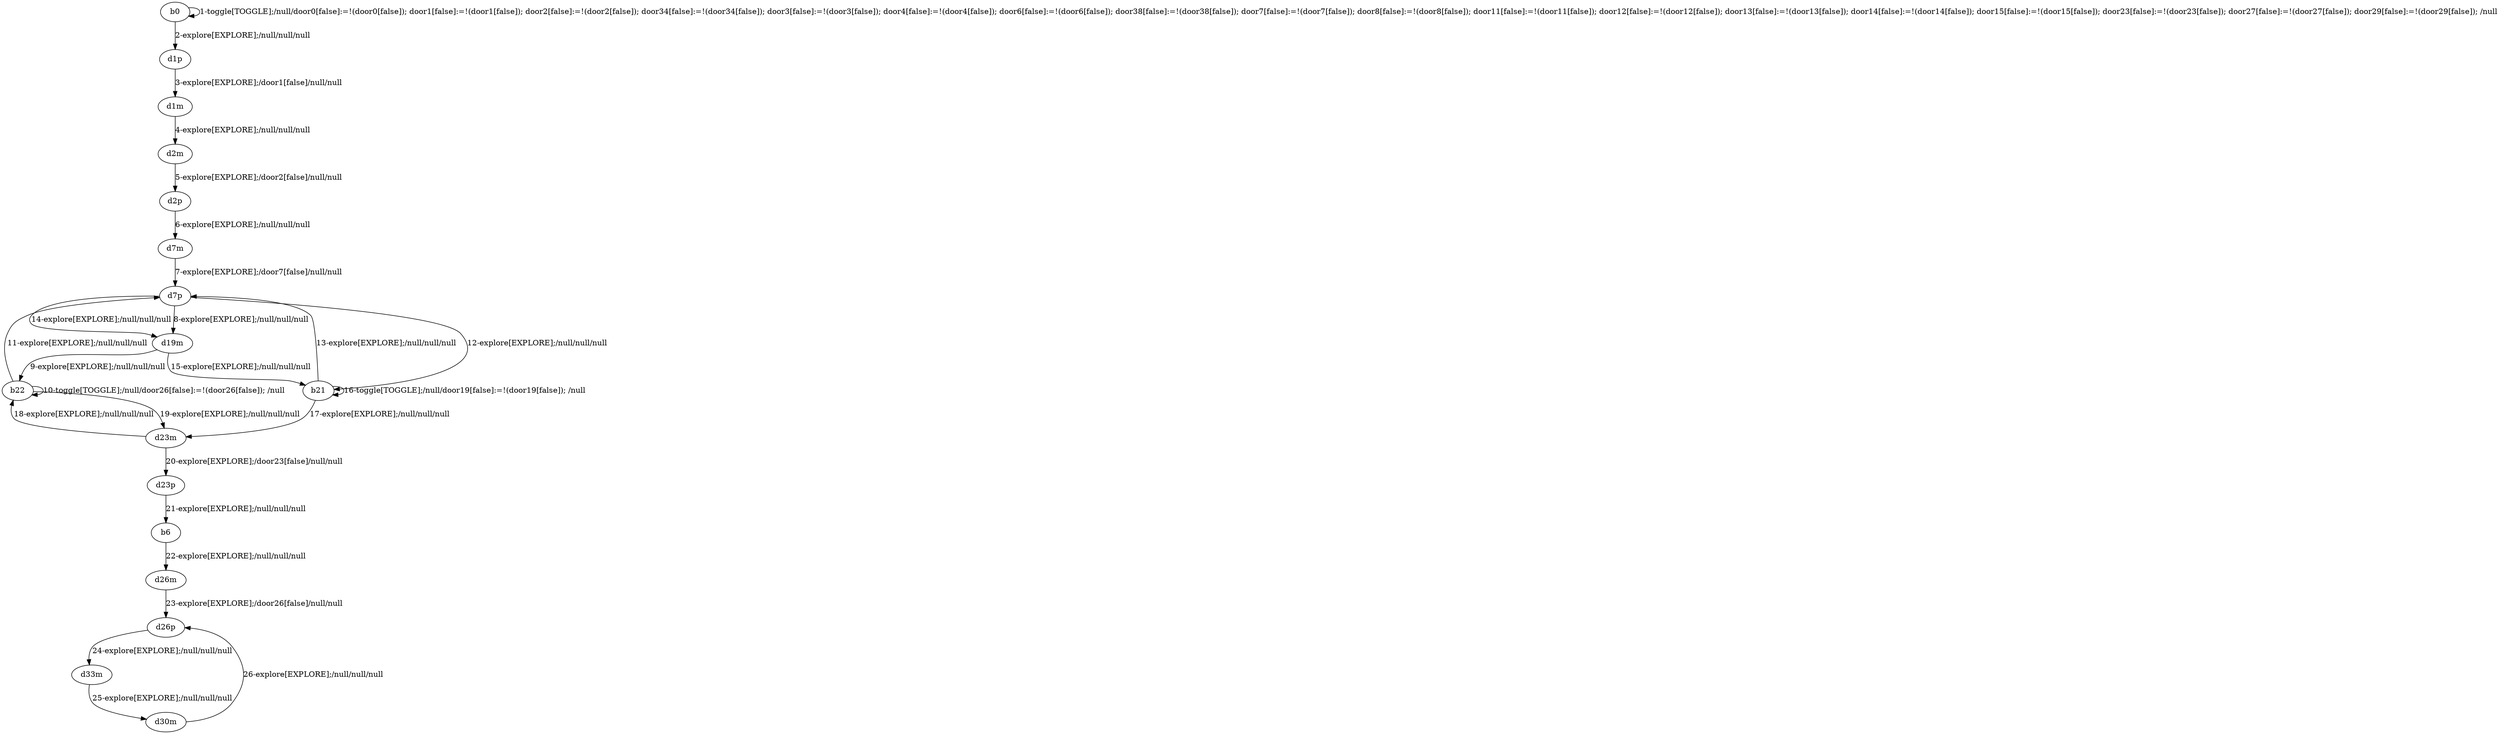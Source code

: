 # Total number of goals covered by this test: 1
# d30m --> d26p

digraph g {
"b0" -> "b0" [label = "1-toggle[TOGGLE];/null/door0[false]:=!(door0[false]); door1[false]:=!(door1[false]); door2[false]:=!(door2[false]); door34[false]:=!(door34[false]); door3[false]:=!(door3[false]); door4[false]:=!(door4[false]); door6[false]:=!(door6[false]); door38[false]:=!(door38[false]); door7[false]:=!(door7[false]); door8[false]:=!(door8[false]); door11[false]:=!(door11[false]); door12[false]:=!(door12[false]); door13[false]:=!(door13[false]); door14[false]:=!(door14[false]); door15[false]:=!(door15[false]); door23[false]:=!(door23[false]); door27[false]:=!(door27[false]); door29[false]:=!(door29[false]); /null"];
"b0" -> "d1p" [label = "2-explore[EXPLORE];/null/null/null"];
"d1p" -> "d1m" [label = "3-explore[EXPLORE];/door1[false]/null/null"];
"d1m" -> "d2m" [label = "4-explore[EXPLORE];/null/null/null"];
"d2m" -> "d2p" [label = "5-explore[EXPLORE];/door2[false]/null/null"];
"d2p" -> "d7m" [label = "6-explore[EXPLORE];/null/null/null"];
"d7m" -> "d7p" [label = "7-explore[EXPLORE];/door7[false]/null/null"];
"d7p" -> "d19m" [label = "8-explore[EXPLORE];/null/null/null"];
"d19m" -> "b22" [label = "9-explore[EXPLORE];/null/null/null"];
"b22" -> "b22" [label = "10-toggle[TOGGLE];/null/door26[false]:=!(door26[false]); /null"];
"b22" -> "d7p" [label = "11-explore[EXPLORE];/null/null/null"];
"d7p" -> "b21" [label = "12-explore[EXPLORE];/null/null/null"];
"b21" -> "d7p" [label = "13-explore[EXPLORE];/null/null/null"];
"d7p" -> "d19m" [label = "14-explore[EXPLORE];/null/null/null"];
"d19m" -> "b21" [label = "15-explore[EXPLORE];/null/null/null"];
"b21" -> "b21" [label = "16-toggle[TOGGLE];/null/door19[false]:=!(door19[false]); /null"];
"b21" -> "d23m" [label = "17-explore[EXPLORE];/null/null/null"];
"d23m" -> "b22" [label = "18-explore[EXPLORE];/null/null/null"];
"b22" -> "d23m" [label = "19-explore[EXPLORE];/null/null/null"];
"d23m" -> "d23p" [label = "20-explore[EXPLORE];/door23[false]/null/null"];
"d23p" -> "b6" [label = "21-explore[EXPLORE];/null/null/null"];
"b6" -> "d26m" [label = "22-explore[EXPLORE];/null/null/null"];
"d26m" -> "d26p" [label = "23-explore[EXPLORE];/door26[false]/null/null"];
"d26p" -> "d33m" [label = "24-explore[EXPLORE];/null/null/null"];
"d33m" -> "d30m" [label = "25-explore[EXPLORE];/null/null/null"];
"d30m" -> "d26p" [label = "26-explore[EXPLORE];/null/null/null"];
}